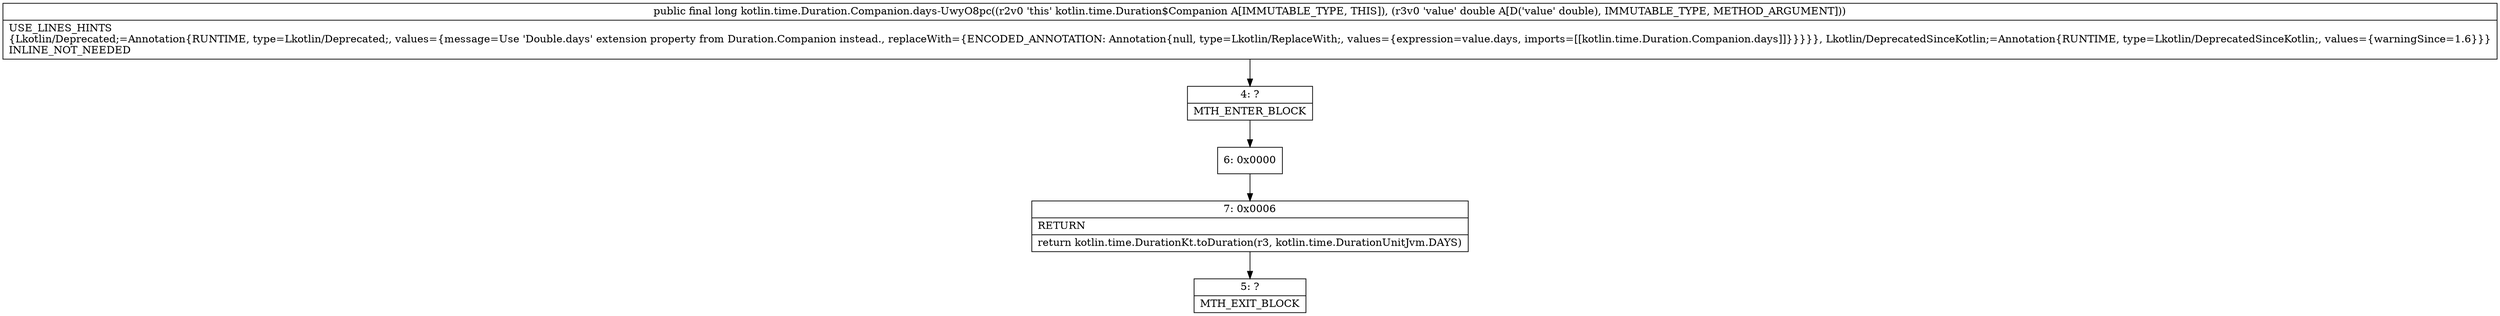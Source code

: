 digraph "CFG forkotlin.time.Duration.Companion.days\-UwyO8pc(D)J" {
Node_4 [shape=record,label="{4\:\ ?|MTH_ENTER_BLOCK\l}"];
Node_6 [shape=record,label="{6\:\ 0x0000}"];
Node_7 [shape=record,label="{7\:\ 0x0006|RETURN\l|return kotlin.time.DurationKt.toDuration(r3, kotlin.time.DurationUnitJvm.DAYS)\l}"];
Node_5 [shape=record,label="{5\:\ ?|MTH_EXIT_BLOCK\l}"];
MethodNode[shape=record,label="{public final long kotlin.time.Duration.Companion.days\-UwyO8pc((r2v0 'this' kotlin.time.Duration$Companion A[IMMUTABLE_TYPE, THIS]), (r3v0 'value' double A[D('value' double), IMMUTABLE_TYPE, METHOD_ARGUMENT]))  | USE_LINES_HINTS\l\{Lkotlin\/Deprecated;=Annotation\{RUNTIME, type=Lkotlin\/Deprecated;, values=\{message=Use 'Double.days' extension property from Duration.Companion instead., replaceWith=\{ENCODED_ANNOTATION: Annotation\{null, type=Lkotlin\/ReplaceWith;, values=\{expression=value.days, imports=[[kotlin.time.Duration.Companion.days]]\}\}\}\}\}, Lkotlin\/DeprecatedSinceKotlin;=Annotation\{RUNTIME, type=Lkotlin\/DeprecatedSinceKotlin;, values=\{warningSince=1.6\}\}\}\lINLINE_NOT_NEEDED\l}"];
MethodNode -> Node_4;Node_4 -> Node_6;
Node_6 -> Node_7;
Node_7 -> Node_5;
}

